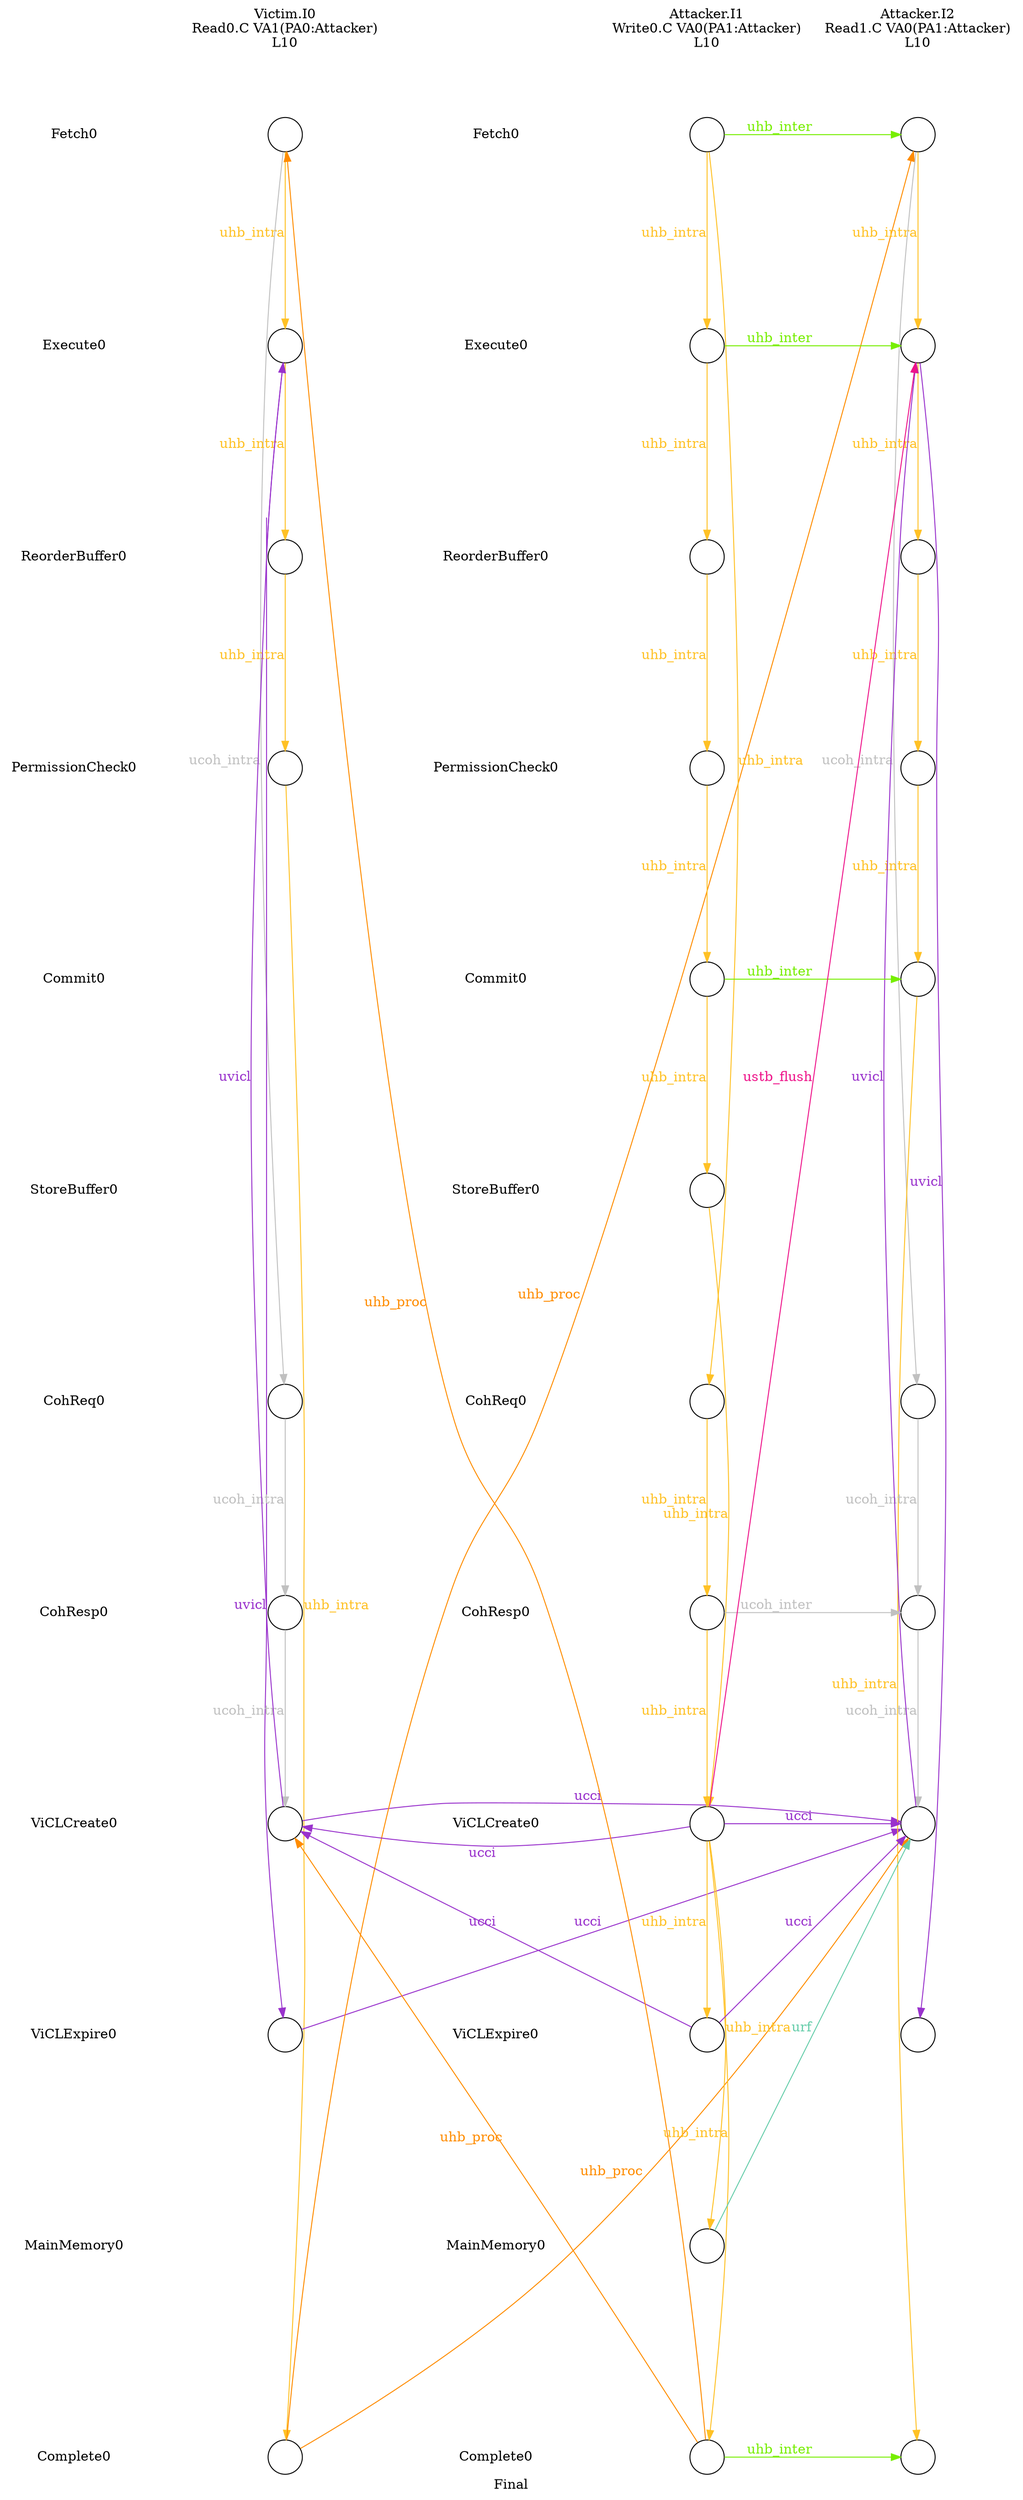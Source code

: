 digraph G {
	layout=neato;
	overlap=scale;
	splines=true;
	label="Final";
	n0_0_label [label="Victim.I0\nRead0.C VA1(PA0:Attacker)\nL10\n";pos="1,0.5!";shape=none];
	n1_0_label [label="Attacker.I1\nWrite0.C VA0(PA1:Attacker)\nL10\n";pos="3,0.5!";shape=none];
	n2_0_label [label="Attacker.I2\nRead1.C VA0(PA1:Attacker)\nL10\n";pos="4,0.5!";shape=none];
	l0_8_label [label="ViCLCreate0";pos="0,-8!";shape=none];
	l0_7_label [label="CohResp0";pos="0,-7!";shape=none];
	l0_3_label [label="PermissionCheck0";pos="0,-3!";shape=none];
	l0_4_label [label="Commit0";pos="0,-4!";shape=none];
	l0_5_label [label="StoreBuffer0";pos="0,-5!";shape=none];
	l0_10_label [label="MainMemory0";pos="0,-10!";shape=none];
	l0_2_label [label="ReorderBuffer0";pos="0,-2!";shape=none];
	l0_6_label [label="CohReq0";pos="0,-6!";shape=none];
	l0_11_label [label="Complete0";pos="0,-11!";shape=none];
	l0_1_label [label="Execute0";pos="0,-1!";shape=none];
	l0_9_label [label="ViCLExpire0";pos="0,-9!";shape=none];
	l0_0_label [label="Fetch0";pos="0,-0!";shape=none];
	l2_8_label [label="ViCLCreate0";pos="2,-8!";shape=none];
	l2_7_label [label="CohResp0";pos="2,-7!";shape=none];
	l2_3_label [label="PermissionCheck0";pos="2,-3!";shape=none];
	l2_4_label [label="Commit0";pos="2,-4!";shape=none];
	l2_5_label [label="StoreBuffer0";pos="2,-5!";shape=none];
	l2_10_label [label="MainMemory0";pos="2,-10!";shape=none];
	l2_2_label [label="ReorderBuffer0";pos="2,-2!";shape=none];
	l2_6_label [label="CohReq0";pos="2,-6!";shape=none];
	l2_11_label [label="Complete0";pos="2,-11!";shape=none];
	l2_1_label [label="Execute0";pos="2,-1!";shape=none];
	l2_9_label [label="ViCLExpire0";pos="2,-9!";shape=none];
	l2_0_label [label="Fetch0";pos="2,-0!";shape=none];
	n0_0_0_0_Read0_at_0_0 [shape=circle;label="";pos="1,-0!";];
	n0_0_0_0_Read0_at_0_1 [shape=circle;label="";pos="1,-1!";];
	n0_0_0_0_Read0_at_0_2 [shape=circle;label="";pos="1,-2!";];
	n0_0_0_0_Read0_at_0_3 [shape=circle;label="";pos="1,-3!";];
	n0_0_0_0_Read0_at_0_6 [shape=circle;label="";pos="1,-6!";];
	n0_0_0_0_Read0_at_0_7 [shape=circle;label="";pos="1,-7!";];
	n0_0_0_0_Read0_at_0_8 [shape=circle;label="";pos="1,-8!";];
	n0_0_0_0_Read0_at_0_9 [shape=circle;label="";pos="1,-9!";];
	n0_0_0_0_Read0_at_0_11 [shape=circle;label="";pos="1,-11!";];
	n2_1_0_0_Read1_at_1_0 [shape=circle;label="";pos="4,-0!";];
	n2_1_0_0_Read1_at_1_1 [shape=circle;label="";pos="4,-1!";];
	n2_1_0_0_Read1_at_1_2 [shape=circle;label="";pos="4,-2!";];
	n2_1_0_0_Read1_at_1_3 [shape=circle;label="";pos="4,-3!";];
	n2_1_0_0_Read1_at_1_4 [shape=circle;label="";pos="4,-4!";];
	n2_1_0_0_Read1_at_1_6 [shape=circle;label="";pos="4,-6!";];
	n2_1_0_0_Read1_at_1_7 [shape=circle;label="";pos="4,-7!";];
	n2_1_0_0_Read1_at_1_8 [shape=circle;label="";pos="4,-8!";];
	n2_1_0_0_Read1_at_1_9 [shape=circle;label="";pos="4,-9!";];
	n2_1_0_0_Read1_at_1_11 [shape=circle;label="";pos="4,-11!";];
	n1_1_0_0_Write0_at_1_0 [shape=circle;label="";pos="3,-0!";];
	n1_1_0_0_Write0_at_1_1 [shape=circle;label="";pos="3,-1!";];
	n1_1_0_0_Write0_at_1_2 [shape=circle;label="";pos="3,-2!";];
	n1_1_0_0_Write0_at_1_3 [shape=circle;label="";pos="3,-3!";];
	n1_1_0_0_Write0_at_1_4 [shape=circle;label="";pos="3,-4!";];
	n1_1_0_0_Write0_at_1_5 [shape=circle;label="";pos="3,-5!";];
	n1_1_0_0_Write0_at_1_6 [shape=circle;label="";pos="3,-6!";];
	n1_1_0_0_Write0_at_1_7 [shape=circle;label="";pos="3,-7!";];
	n1_1_0_0_Write0_at_1_8 [shape=circle;label="";pos="3,-8!";];
	n1_1_0_0_Write0_at_1_9 [shape=circle;label="";pos="3,-9!";];
	n1_1_0_0_Write0_at_1_10 [shape=circle;label="";pos="3,-10!";];
	n1_1_0_0_Write0_at_1_11 [shape=circle;label="";pos="3,-11!";];
	n1_1_0_0_Write0_at_1_10 -> n2_1_0_0_Read1_at_1_8[label="urf";constraint=false;color="aquamarine3";fontcolor="aquamarine3";];
	n1_1_0_0_Write0_at_1_7 -> n2_1_0_0_Read1_at_1_7[label="ucoh_inter";constraint=false;color="gray";fontcolor="gray";];
	n0_0_0_0_Read0_at_0_11 -> n2_1_0_0_Read1_at_1_0[label="uhb_proc";constraint=false;color="darkorange";fontcolor="darkorange";];
	n0_0_0_0_Read0_at_0_11 -> n2_1_0_0_Read1_at_1_8[label="uhb_proc";constraint=false;color="darkorange";fontcolor="darkorange";];
	n1_1_0_0_Write0_at_1_11 -> n0_0_0_0_Read0_at_0_0[label="uhb_proc";constraint=false;color="darkorange";fontcolor="darkorange";];
	n1_1_0_0_Write0_at_1_11 -> n0_0_0_0_Read0_at_0_8[label="uhb_proc";constraint=false;color="darkorange";fontcolor="darkorange";];
	n0_0_0_0_Read0_at_0_0 -> n0_0_0_0_Read0_at_0_1[label="uhb_intra";constraint=false;color="goldenrod1";fontcolor="goldenrod1";];
	n0_0_0_0_Read0_at_0_1 -> n0_0_0_0_Read0_at_0_2[label="uhb_intra";constraint=false;color="goldenrod1";fontcolor="goldenrod1";];
	n0_0_0_0_Read0_at_0_2 -> n0_0_0_0_Read0_at_0_3[label="uhb_intra";constraint=false;color="goldenrod1";fontcolor="goldenrod1";];
	n0_0_0_0_Read0_at_0_3 -> n0_0_0_0_Read0_at_0_11[label="uhb_intra";constraint=false;color="goldenrod1";fontcolor="goldenrod1";];
	n2_1_0_0_Read1_at_1_0 -> n2_1_0_0_Read1_at_1_1[label="uhb_intra";constraint=false;color="goldenrod1";fontcolor="goldenrod1";];
	n2_1_0_0_Read1_at_1_1 -> n2_1_0_0_Read1_at_1_2[label="uhb_intra";constraint=false;color="goldenrod1";fontcolor="goldenrod1";];
	n2_1_0_0_Read1_at_1_2 -> n2_1_0_0_Read1_at_1_3[label="uhb_intra";constraint=false;color="goldenrod1";fontcolor="goldenrod1";];
	n2_1_0_0_Read1_at_1_3 -> n2_1_0_0_Read1_at_1_4[label="uhb_intra";constraint=false;color="goldenrod1";fontcolor="goldenrod1";];
	n2_1_0_0_Read1_at_1_4 -> n2_1_0_0_Read1_at_1_11[label="uhb_intra";constraint=false;color="goldenrod1";fontcolor="goldenrod1";];
	n1_1_0_0_Write0_at_1_0 -> n1_1_0_0_Write0_at_1_1[label="uhb_intra";constraint=false;color="goldenrod1";fontcolor="goldenrod1";];
	n1_1_0_0_Write0_at_1_0 -> n1_1_0_0_Write0_at_1_6[label="uhb_intra";constraint=false;color="goldenrod1";fontcolor="goldenrod1";];
	n1_1_0_0_Write0_at_1_1 -> n1_1_0_0_Write0_at_1_2[label="uhb_intra";constraint=false;color="goldenrod1";fontcolor="goldenrod1";];
	n1_1_0_0_Write0_at_1_2 -> n1_1_0_0_Write0_at_1_3[label="uhb_intra";constraint=false;color="goldenrod1";fontcolor="goldenrod1";];
	n1_1_0_0_Write0_at_1_3 -> n1_1_0_0_Write0_at_1_4[label="uhb_intra";constraint=false;color="goldenrod1";fontcolor="goldenrod1";];
	n1_1_0_0_Write0_at_1_4 -> n1_1_0_0_Write0_at_1_5[label="uhb_intra";constraint=false;color="goldenrod1";fontcolor="goldenrod1";];
	n1_1_0_0_Write0_at_1_5 -> n1_1_0_0_Write0_at_1_8[label="uhb_intra";constraint=false;color="goldenrod1";fontcolor="goldenrod1";];
	n1_1_0_0_Write0_at_1_6 -> n1_1_0_0_Write0_at_1_7[label="uhb_intra";constraint=false;color="goldenrod1";fontcolor="goldenrod1";];
	n1_1_0_0_Write0_at_1_7 -> n1_1_0_0_Write0_at_1_8[label="uhb_intra";constraint=false;color="goldenrod1";fontcolor="goldenrod1";];
	n1_1_0_0_Write0_at_1_8 -> n1_1_0_0_Write0_at_1_9[label="uhb_intra";constraint=false;color="goldenrod1";fontcolor="goldenrod1";];
	n1_1_0_0_Write0_at_1_8 -> n1_1_0_0_Write0_at_1_10[label="uhb_intra";constraint=false;color="goldenrod1";fontcolor="goldenrod1";];
	n1_1_0_0_Write0_at_1_8 -> n1_1_0_0_Write0_at_1_11[label="uhb_intra";constraint=false;color="goldenrod1";fontcolor="goldenrod1";];
	n0_0_0_0_Read0_at_0_8 -> n2_1_0_0_Read1_at_1_8[label="ucci";constraint=false;color="darkorchid";fontcolor="darkorchid";];
	n0_0_0_0_Read0_at_0_9 -> n2_1_0_0_Read1_at_1_8[label="ucci";constraint=false;color="darkorchid";fontcolor="darkorchid";];
	n1_1_0_0_Write0_at_1_8 -> n0_0_0_0_Read0_at_0_8[label="ucci";constraint=false;color="darkorchid";fontcolor="darkorchid";];
	n1_1_0_0_Write0_at_1_8 -> n2_1_0_0_Read1_at_1_8[label="ucci";constraint=false;color="darkorchid";fontcolor="darkorchid";];
	n1_1_0_0_Write0_at_1_9 -> n0_0_0_0_Read0_at_0_8[label="ucci";constraint=false;color="darkorchid";fontcolor="darkorchid";];
	n1_1_0_0_Write0_at_1_9 -> n2_1_0_0_Read1_at_1_8[label="ucci";constraint=false;color="darkorchid";fontcolor="darkorchid";];
	n1_1_0_0_Write0_at_1_0 -> n2_1_0_0_Read1_at_1_0[label="uhb_inter";constraint=false;color="chartreuse2";fontcolor="chartreuse2";];
	n1_1_0_0_Write0_at_1_1 -> n2_1_0_0_Read1_at_1_1[label="uhb_inter";constraint=false;color="chartreuse2";fontcolor="chartreuse2";];
	n1_1_0_0_Write0_at_1_4 -> n2_1_0_0_Read1_at_1_4[label="uhb_inter";constraint=false;color="chartreuse2";fontcolor="chartreuse2";];
	n1_1_0_0_Write0_at_1_11 -> n2_1_0_0_Read1_at_1_11[label="uhb_inter";constraint=false;color="chartreuse2";fontcolor="chartreuse2";];
	n0_0_0_0_Read0_at_0_1 -> n0_0_0_0_Read0_at_0_9[label="uvicl";constraint=false;color="darkorchid";fontcolor="darkorchid";];
	n0_0_0_0_Read0_at_0_8 -> n0_0_0_0_Read0_at_0_1[label="uvicl";constraint=false;color="darkorchid";fontcolor="darkorchid";];
	n2_1_0_0_Read1_at_1_1 -> n2_1_0_0_Read1_at_1_9[label="uvicl";constraint=false;color="darkorchid";fontcolor="darkorchid";];
	n2_1_0_0_Read1_at_1_8 -> n2_1_0_0_Read1_at_1_1[label="uvicl";constraint=false;color="darkorchid";fontcolor="darkorchid";];
	n0_0_0_0_Read0_at_0_0 -> n0_0_0_0_Read0_at_0_6[label="ucoh_intra";constraint=false;color="gray";fontcolor="gray";];
	n0_0_0_0_Read0_at_0_6 -> n0_0_0_0_Read0_at_0_7[label="ucoh_intra";constraint=false;color="gray";fontcolor="gray";];
	n0_0_0_0_Read0_at_0_7 -> n0_0_0_0_Read0_at_0_8[label="ucoh_intra";constraint=false;color="gray";fontcolor="gray";];
	n2_1_0_0_Read1_at_1_0 -> n2_1_0_0_Read1_at_1_6[label="ucoh_intra";constraint=false;color="gray";fontcolor="gray";];
	n2_1_0_0_Read1_at_1_6 -> n2_1_0_0_Read1_at_1_7[label="ucoh_intra";constraint=false;color="gray";fontcolor="gray";];
	n2_1_0_0_Read1_at_1_7 -> n2_1_0_0_Read1_at_1_8[label="ucoh_intra";constraint=false;color="gray";fontcolor="gray";];
	n1_1_0_0_Write0_at_1_8 -> n2_1_0_0_Read1_at_1_1[label="ustb_flush";constraint=false;color="deeppink2";fontcolor="deeppink2";];
}
